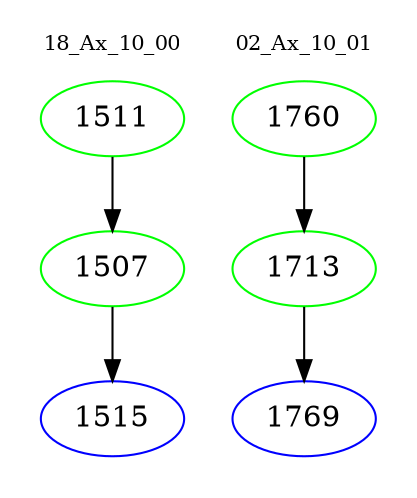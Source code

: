 digraph{
subgraph cluster_0 {
color = white
label = "18_Ax_10_00";
fontsize=10;
T0_1511 [label="1511", color="green"]
T0_1511 -> T0_1507 [color="black"]
T0_1507 [label="1507", color="green"]
T0_1507 -> T0_1515 [color="black"]
T0_1515 [label="1515", color="blue"]
}
subgraph cluster_1 {
color = white
label = "02_Ax_10_01";
fontsize=10;
T1_1760 [label="1760", color="green"]
T1_1760 -> T1_1713 [color="black"]
T1_1713 [label="1713", color="green"]
T1_1713 -> T1_1769 [color="black"]
T1_1769 [label="1769", color="blue"]
}
}
